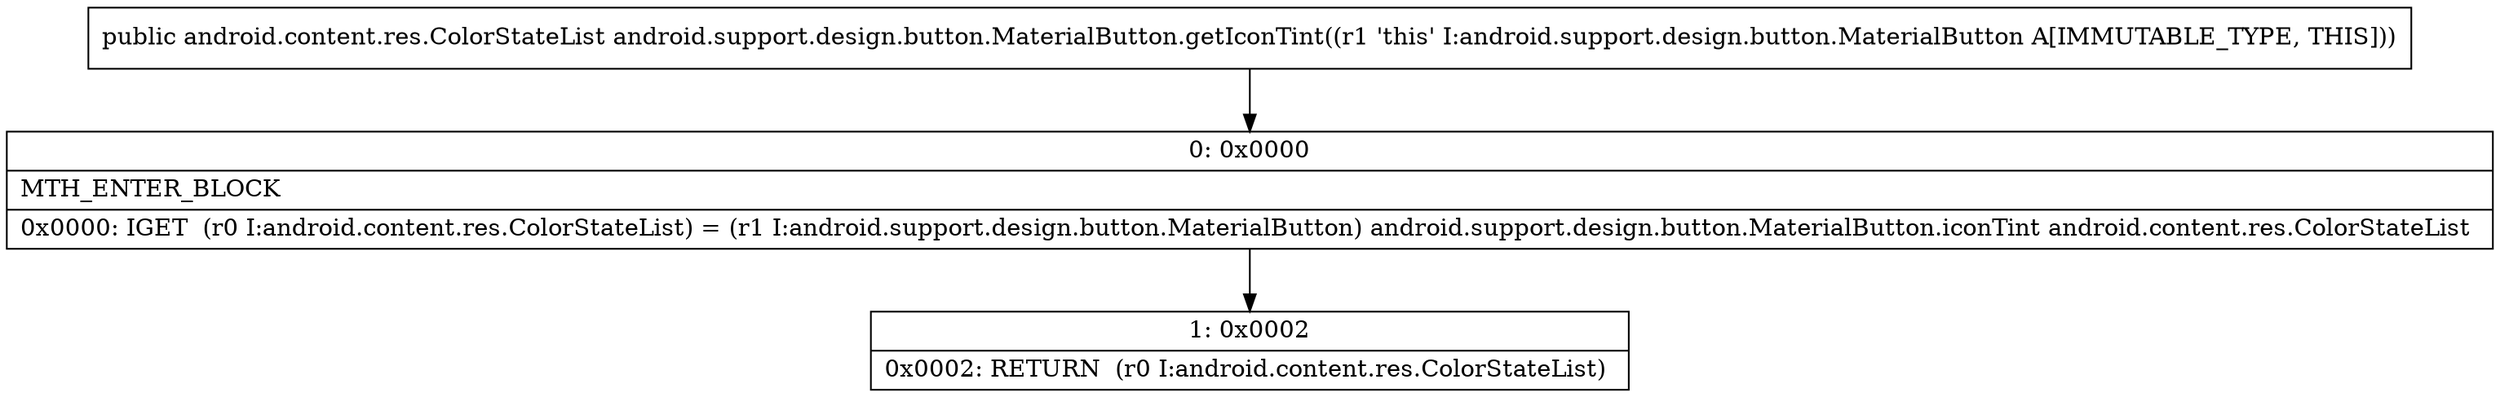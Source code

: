 digraph "CFG forandroid.support.design.button.MaterialButton.getIconTint()Landroid\/content\/res\/ColorStateList;" {
Node_0 [shape=record,label="{0\:\ 0x0000|MTH_ENTER_BLOCK\l|0x0000: IGET  (r0 I:android.content.res.ColorStateList) = (r1 I:android.support.design.button.MaterialButton) android.support.design.button.MaterialButton.iconTint android.content.res.ColorStateList \l}"];
Node_1 [shape=record,label="{1\:\ 0x0002|0x0002: RETURN  (r0 I:android.content.res.ColorStateList) \l}"];
MethodNode[shape=record,label="{public android.content.res.ColorStateList android.support.design.button.MaterialButton.getIconTint((r1 'this' I:android.support.design.button.MaterialButton A[IMMUTABLE_TYPE, THIS])) }"];
MethodNode -> Node_0;
Node_0 -> Node_1;
}

